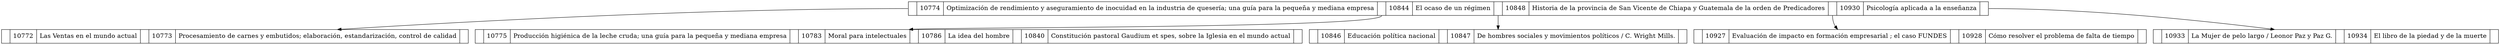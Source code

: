 digraph G {
node [fontsize = "16"
shape = "ellipse"];
"n10774"[label = "<f1> |10774 | Optimización de rendimiento y aseguramiento de inocuidad en la industria de quesería; una guía para la pequeña y mediana empresa| <f2> |10844 | El ocaso de un régimen| <f3> |10848 | Historia de la provincia de San Vicente de Chiapa y Guatemala de la orden de Predicadores| <f4> |10930 | Psicología aplicada a la enseñanza| <f5>" shape = "record"];
"n10772"[label = "<f1> |10772 | Las Ventas en el mundo actual| <f2> |10773 | Procesamiento de carnes y embutidos; elaboración, estandarización, control de calidad| <f3>" shape = "record"];
"n10775"[label = "<f1> |10775 | Producción higiénica de la leche cruda; una guía para la pequeña y mediana empresa| <f2> |10783 | Moral para intelectuales| <f3> |10786 | La idea del hombre| <f4> |10840 | Constitución pastoral Gaudium et spes, sobre la Iglesia en el mundo actual| <f5>" shape = "record"];
"n10846"[label = "<f1> |10846 | Educación política nacional| <f2> |10847 | De hombres sociales y movimientos políticos / C. Wright Mills.| <f3>" shape = "record"];
"n10927"[label = "<f1> |10927 | Evaluación de impacto en formación empresarial ; el caso FUNDES| <f2> |10928 | Cómo resolver el problema de falta de tiempo| <f3>" shape = "record"];
"n10933"[label = "<f1> |10933 | La Mujer de pelo largo / Leonor Paz y Paz G.| <f2> |10934 | El libro de la piedad y de la muerte| <f3>" shape = "record"];
"n10774":f1->"n10772":f0[];
"n10774":f2->"n10775":f0[];
"n10774":f3->"n10846":f0[];
"n10774":f4->"n10927":f0[];
"n10774":f5->"n10933":f0[];
}